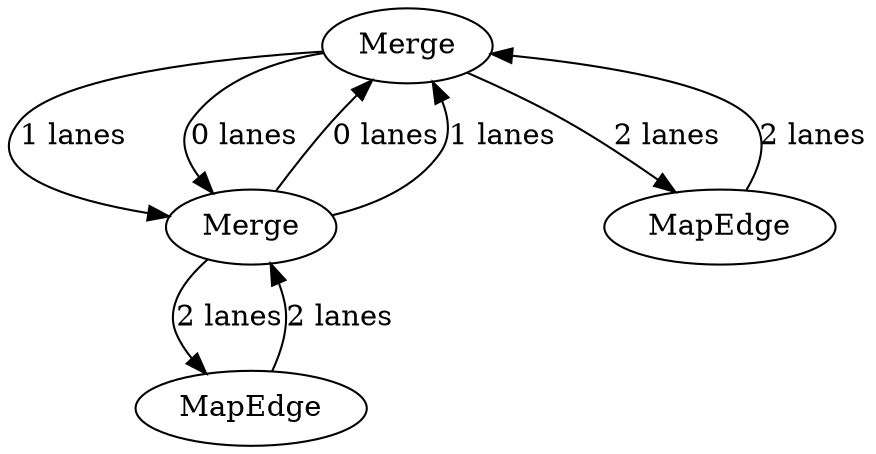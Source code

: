 digraph {
    0 [ label = "Merge" ]
    1 [ label = "Merge" ]
    2 [ label = "MapEdge" ]
    3 [ label = "MapEdge" ]
    0 -> 1 [ label = "1 lanes" ]
    1 -> 0 [ label = "0 lanes" ]
    1 -> 0 [ label = "1 lanes" ]
    0 -> 1 [ label = "0 lanes" ]
    1 -> 2 [ label = "2 lanes" ]
    2 -> 1 [ label = "2 lanes" ]
    3 -> 0 [ label = "2 lanes" ]
    0 -> 3 [ label = "2 lanes" ]
}
